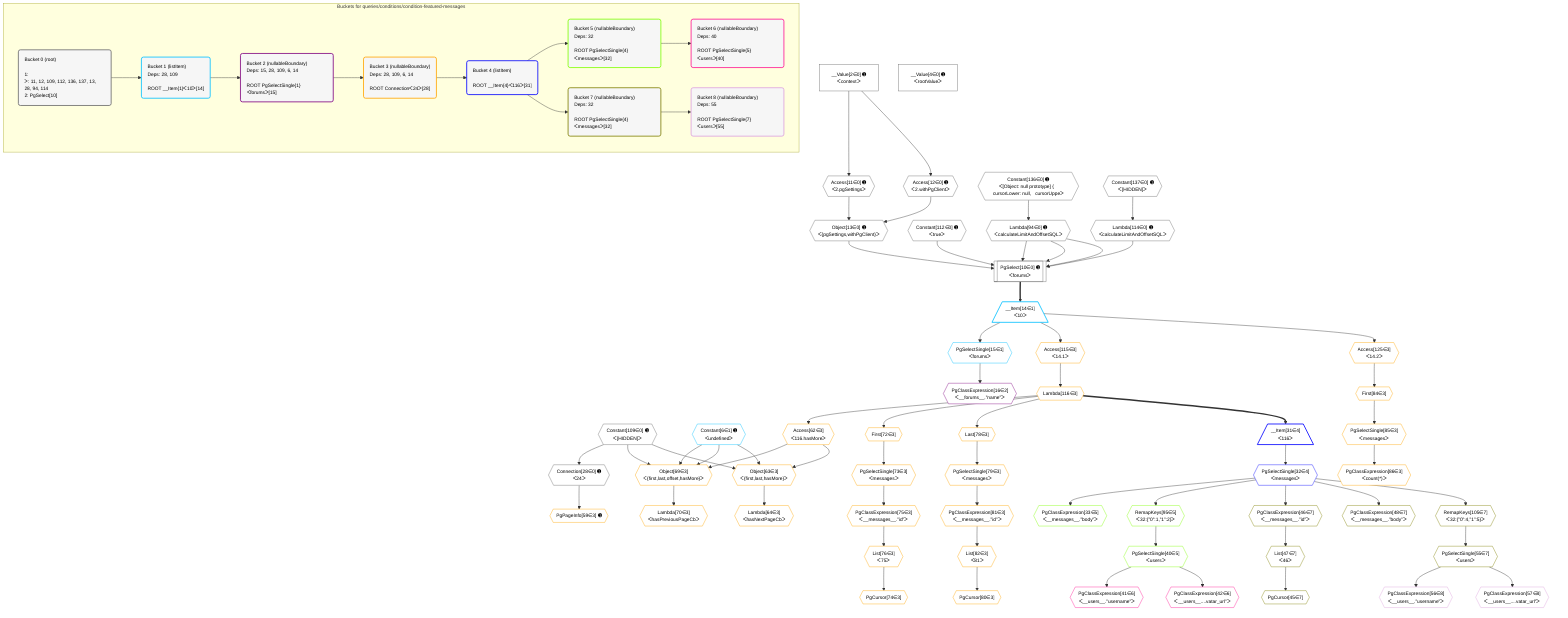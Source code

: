 %%{init: {'themeVariables': { 'fontSize': '12px'}}}%%
graph TD
    classDef path fill:#eee,stroke:#000,color:#000
    classDef plan fill:#fff,stroke-width:1px,color:#000
    classDef itemplan fill:#fff,stroke-width:2px,color:#000
    classDef unbatchedplan fill:#dff,stroke-width:1px,color:#000
    classDef sideeffectplan fill:#fcc,stroke-width:2px,color:#000
    classDef bucket fill:#f6f6f6,color:#000,stroke-width:2px,text-align:left


    %% plan dependencies
    PgSelect10[["PgSelect[10∈0] ➊<br />ᐸforumsᐳ"]]:::plan
    Object13{{"Object[13∈0] ➊<br />ᐸ{pgSettings,withPgClient}ᐳ"}}:::plan
    Constant112{{"Constant[112∈0] ➊<br />ᐸtrueᐳ"}}:::plan
    Lambda94{{"Lambda[94∈0] ➊<br />ᐸcalculateLimitAndOffsetSQLᐳ"}}:::plan
    Lambda114{{"Lambda[114∈0] ➊<br />ᐸcalculateLimitAndOffsetSQLᐳ"}}:::plan
    Object13 & Constant112 & Lambda94 & Lambda114 & Lambda94 & Lambda94 --> PgSelect10
    Access11{{"Access[11∈0] ➊<br />ᐸ2.pgSettingsᐳ"}}:::plan
    Access12{{"Access[12∈0] ➊<br />ᐸ2.withPgClientᐳ"}}:::plan
    Access11 & Access12 --> Object13
    __Value2["__Value[2∈0] ➊<br />ᐸcontextᐳ"]:::plan
    __Value2 --> Access11
    __Value2 --> Access12
    Connection28{{"Connection[28∈0] ➊<br />ᐸ24ᐳ"}}:::plan
    Constant109{{"Constant[109∈0] ➊<br />ᐸ[HIDDEN]ᐳ"}}:::plan
    Constant109 --> Connection28
    Constant136{{"Constant[136∈0] ➊<br />ᐸ[Object: null prototype] {   cursorLower: null,   cursorUppeᐳ"}}:::plan
    Constant136 --> Lambda94
    Constant137{{"Constant[137∈0] ➊<br />ᐸ[HIDDEN]ᐳ"}}:::plan
    Constant137 --> Lambda114
    __Value4["__Value[4∈0] ➊<br />ᐸrootValueᐳ"]:::plan
    __Item14[/"__Item[14∈1]<br />ᐸ10ᐳ"\]:::itemplan
    PgSelect10 ==> __Item14
    PgSelectSingle15{{"PgSelectSingle[15∈1]<br />ᐸforumsᐳ"}}:::plan
    __Item14 --> PgSelectSingle15
    Constant6{{"Constant[6∈1] ➊<br />ᐸundefinedᐳ"}}:::plan
    PgClassExpression16{{"PgClassExpression[16∈2]<br />ᐸ__forums__.”name”ᐳ"}}:::plan
    PgSelectSingle15 --> PgClassExpression16
    Object69{{"Object[69∈3]<br />ᐸ{first,last,offset,hasMore}ᐳ"}}:::plan
    Access62{{"Access[62∈3]<br />ᐸ116.hasMoreᐳ"}}:::plan
    Constant109 & Constant6 & Constant6 & Access62 --> Object69
    Object63{{"Object[63∈3]<br />ᐸ{first,last,hasMore}ᐳ"}}:::plan
    Constant109 & Constant6 & Access62 --> Object63
    PgPageInfo59{{"PgPageInfo[59∈3] ➊"}}:::plan
    Connection28 --> PgPageInfo59
    Lambda116{{"Lambda[116∈3]"}}:::plan
    Lambda116 --> Access62
    Lambda64{{"Lambda[64∈3]<br />ᐸhasNextPageCbᐳ"}}:::plan
    Object63 --> Lambda64
    Lambda70{{"Lambda[70∈3]<br />ᐸhasPreviousPageCbᐳ"}}:::plan
    Object69 --> Lambda70
    First72{{"First[72∈3]"}}:::plan
    Lambda116 --> First72
    PgSelectSingle73{{"PgSelectSingle[73∈3]<br />ᐸmessagesᐳ"}}:::plan
    First72 --> PgSelectSingle73
    PgCursor74{{"PgCursor[74∈3]"}}:::plan
    List76{{"List[76∈3]<br />ᐸ75ᐳ"}}:::plan
    List76 --> PgCursor74
    PgClassExpression75{{"PgClassExpression[75∈3]<br />ᐸ__messages__.”id”ᐳ"}}:::plan
    PgSelectSingle73 --> PgClassExpression75
    PgClassExpression75 --> List76
    Last78{{"Last[78∈3]"}}:::plan
    Lambda116 --> Last78
    PgSelectSingle79{{"PgSelectSingle[79∈3]<br />ᐸmessagesᐳ"}}:::plan
    Last78 --> PgSelectSingle79
    PgCursor80{{"PgCursor[80∈3]"}}:::plan
    List82{{"List[82∈3]<br />ᐸ81ᐳ"}}:::plan
    List82 --> PgCursor80
    PgClassExpression81{{"PgClassExpression[81∈3]<br />ᐸ__messages__.”id”ᐳ"}}:::plan
    PgSelectSingle79 --> PgClassExpression81
    PgClassExpression81 --> List82
    First84{{"First[84∈3]"}}:::plan
    Access125{{"Access[125∈3]<br />ᐸ14.2ᐳ"}}:::plan
    Access125 --> First84
    PgSelectSingle85{{"PgSelectSingle[85∈3]<br />ᐸmessagesᐳ"}}:::plan
    First84 --> PgSelectSingle85
    PgClassExpression86{{"PgClassExpression[86∈3]<br />ᐸcount(*)ᐳ"}}:::plan
    PgSelectSingle85 --> PgClassExpression86
    Access115{{"Access[115∈3]<br />ᐸ14.1ᐳ"}}:::plan
    __Item14 --> Access115
    Access115 --> Lambda116
    __Item14 --> Access125
    __Item31[/"__Item[31∈4]<br />ᐸ116ᐳ"\]:::itemplan
    Lambda116 ==> __Item31
    PgSelectSingle32{{"PgSelectSingle[32∈4]<br />ᐸmessagesᐳ"}}:::plan
    __Item31 --> PgSelectSingle32
    PgClassExpression33{{"PgClassExpression[33∈5]<br />ᐸ__messages__.”body”ᐳ"}}:::plan
    PgSelectSingle32 --> PgClassExpression33
    PgSelectSingle40{{"PgSelectSingle[40∈5]<br />ᐸusersᐳ"}}:::plan
    RemapKeys95{{"RemapKeys[95∈5]<br />ᐸ32:{”0”:1,”1”:2}ᐳ"}}:::plan
    RemapKeys95 --> PgSelectSingle40
    PgSelectSingle32 --> RemapKeys95
    PgClassExpression41{{"PgClassExpression[41∈6]<br />ᐸ__users__.”username”ᐳ"}}:::plan
    PgSelectSingle40 --> PgClassExpression41
    PgClassExpression42{{"PgClassExpression[42∈6]<br />ᐸ__users__....vatar_url”ᐳ"}}:::plan
    PgSelectSingle40 --> PgClassExpression42
    PgCursor45{{"PgCursor[45∈7]"}}:::plan
    List47{{"List[47∈7]<br />ᐸ46ᐳ"}}:::plan
    List47 --> PgCursor45
    PgClassExpression46{{"PgClassExpression[46∈7]<br />ᐸ__messages__.”id”ᐳ"}}:::plan
    PgSelectSingle32 --> PgClassExpression46
    PgClassExpression46 --> List47
    PgClassExpression48{{"PgClassExpression[48∈7]<br />ᐸ__messages__.”body”ᐳ"}}:::plan
    PgSelectSingle32 --> PgClassExpression48
    PgSelectSingle55{{"PgSelectSingle[55∈7]<br />ᐸusersᐳ"}}:::plan
    RemapKeys105{{"RemapKeys[105∈7]<br />ᐸ32:{”0”:4,”1”:5}ᐳ"}}:::plan
    RemapKeys105 --> PgSelectSingle55
    PgSelectSingle32 --> RemapKeys105
    PgClassExpression56{{"PgClassExpression[56∈8]<br />ᐸ__users__.”username”ᐳ"}}:::plan
    PgSelectSingle55 --> PgClassExpression56
    PgClassExpression57{{"PgClassExpression[57∈8]<br />ᐸ__users__....vatar_url”ᐳ"}}:::plan
    PgSelectSingle55 --> PgClassExpression57

    %% define steps

    subgraph "Buckets for queries/conditions/condition-featured-messages"
    Bucket0("Bucket 0 (root)<br /><br />1: <br />ᐳ: 11, 12, 109, 112, 136, 137, 13, 28, 94, 114<br />2: PgSelect[10]"):::bucket
    classDef bucket0 stroke:#696969
    class Bucket0,__Value2,__Value4,PgSelect10,Access11,Access12,Object13,Connection28,Lambda94,Constant109,Constant112,Lambda114,Constant136,Constant137 bucket0
    Bucket1("Bucket 1 (listItem)<br />Deps: 28, 109<br /><br />ROOT __Item{1}ᐸ10ᐳ[14]"):::bucket
    classDef bucket1 stroke:#00bfff
    class Bucket1,Constant6,__Item14,PgSelectSingle15 bucket1
    Bucket2("Bucket 2 (nullableBoundary)<br />Deps: 15, 28, 109, 6, 14<br /><br />ROOT PgSelectSingle{1}ᐸforumsᐳ[15]"):::bucket
    classDef bucket2 stroke:#7f007f
    class Bucket2,PgClassExpression16 bucket2
    Bucket3("Bucket 3 (nullableBoundary)<br />Deps: 28, 109, 6, 14<br /><br />ROOT Connectionᐸ24ᐳ[28]"):::bucket
    classDef bucket3 stroke:#ffa500
    class Bucket3,PgPageInfo59,Access62,Object63,Lambda64,Object69,Lambda70,First72,PgSelectSingle73,PgCursor74,PgClassExpression75,List76,Last78,PgSelectSingle79,PgCursor80,PgClassExpression81,List82,First84,PgSelectSingle85,PgClassExpression86,Access115,Lambda116,Access125 bucket3
    Bucket4("Bucket 4 (listItem)<br /><br />ROOT __Item{4}ᐸ116ᐳ[31]"):::bucket
    classDef bucket4 stroke:#0000ff
    class Bucket4,__Item31,PgSelectSingle32 bucket4
    Bucket5("Bucket 5 (nullableBoundary)<br />Deps: 32<br /><br />ROOT PgSelectSingle{4}ᐸmessagesᐳ[32]"):::bucket
    classDef bucket5 stroke:#7fff00
    class Bucket5,PgClassExpression33,PgSelectSingle40,RemapKeys95 bucket5
    Bucket6("Bucket 6 (nullableBoundary)<br />Deps: 40<br /><br />ROOT PgSelectSingle{5}ᐸusersᐳ[40]"):::bucket
    classDef bucket6 stroke:#ff1493
    class Bucket6,PgClassExpression41,PgClassExpression42 bucket6
    Bucket7("Bucket 7 (nullableBoundary)<br />Deps: 32<br /><br />ROOT PgSelectSingle{4}ᐸmessagesᐳ[32]"):::bucket
    classDef bucket7 stroke:#808000
    class Bucket7,PgCursor45,PgClassExpression46,List47,PgClassExpression48,PgSelectSingle55,RemapKeys105 bucket7
    Bucket8("Bucket 8 (nullableBoundary)<br />Deps: 55<br /><br />ROOT PgSelectSingle{7}ᐸusersᐳ[55]"):::bucket
    classDef bucket8 stroke:#dda0dd
    class Bucket8,PgClassExpression56,PgClassExpression57 bucket8
    Bucket0 --> Bucket1
    Bucket1 --> Bucket2
    Bucket2 --> Bucket3
    Bucket3 --> Bucket4
    Bucket4 --> Bucket5 & Bucket7
    Bucket5 --> Bucket6
    Bucket7 --> Bucket8
    end